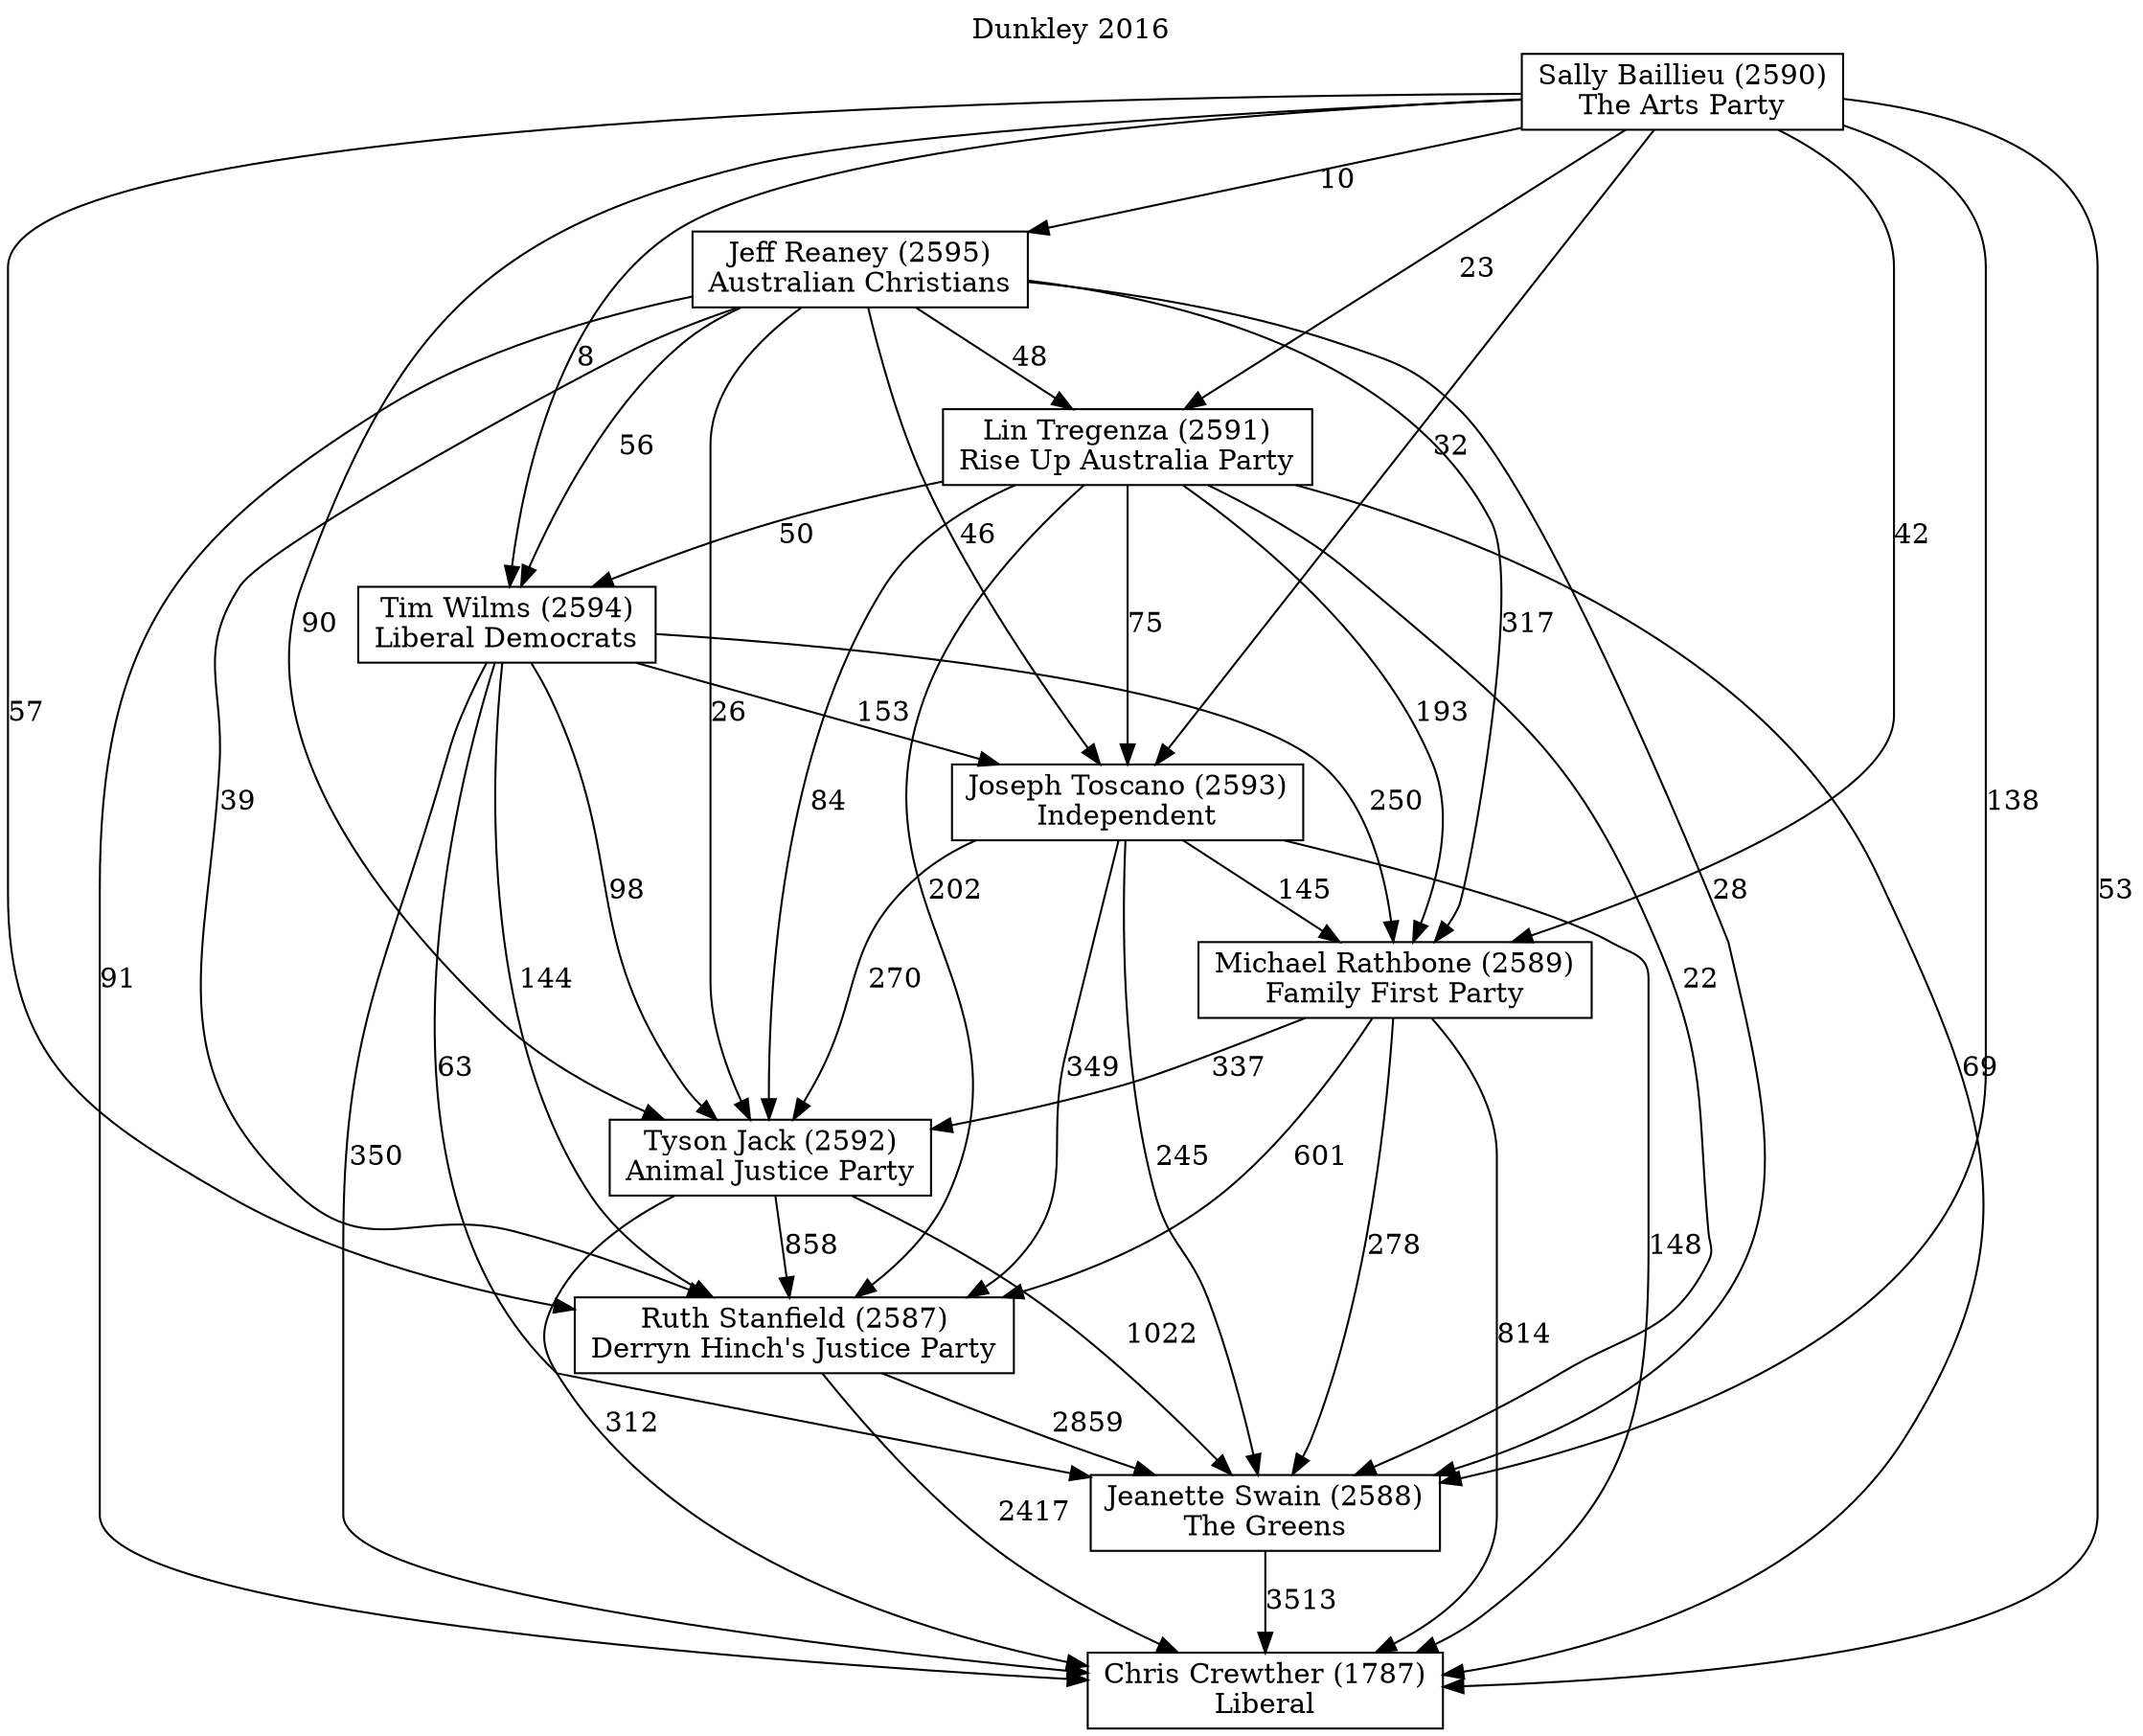 // House preference flow
digraph "Chris Crewther (1787)_Dunkley_2016" {
	graph [label="Dunkley 2016" labelloc=t mclimit=10]
	node [shape=box]
	"Chris Crewther (1787)" [label="Chris Crewther (1787)
Liberal"]
	"Jeanette Swain (2588)" [label="Jeanette Swain (2588)
The Greens"]
	"Ruth Stanfield (2587)" [label="Ruth Stanfield (2587)
Derryn Hinch's Justice Party"]
	"Tyson Jack (2592)" [label="Tyson Jack (2592)
Animal Justice Party"]
	"Michael Rathbone (2589)" [label="Michael Rathbone (2589)
Family First Party"]
	"Joseph Toscano (2593)" [label="Joseph Toscano (2593)
Independent"]
	"Tim Wilms (2594)" [label="Tim Wilms (2594)
Liberal Democrats"]
	"Lin Tregenza (2591)" [label="Lin Tregenza (2591)
Rise Up Australia Party"]
	"Jeff Reaney (2595)" [label="Jeff Reaney (2595)
Australian Christians"]
	"Sally Baillieu (2590)" [label="Sally Baillieu (2590)
The Arts Party"]
	"Jeanette Swain (2588)" -> "Chris Crewther (1787)" [label=3513]
	"Ruth Stanfield (2587)" -> "Jeanette Swain (2588)" [label=2859]
	"Tyson Jack (2592)" -> "Ruth Stanfield (2587)" [label=858]
	"Michael Rathbone (2589)" -> "Tyson Jack (2592)" [label=337]
	"Joseph Toscano (2593)" -> "Michael Rathbone (2589)" [label=145]
	"Tim Wilms (2594)" -> "Joseph Toscano (2593)" [label=153]
	"Lin Tregenza (2591)" -> "Tim Wilms (2594)" [label=50]
	"Jeff Reaney (2595)" -> "Lin Tregenza (2591)" [label=48]
	"Sally Baillieu (2590)" -> "Jeff Reaney (2595)" [label=10]
	"Ruth Stanfield (2587)" -> "Chris Crewther (1787)" [label=2417]
	"Tyson Jack (2592)" -> "Chris Crewther (1787)" [label=312]
	"Michael Rathbone (2589)" -> "Chris Crewther (1787)" [label=814]
	"Joseph Toscano (2593)" -> "Chris Crewther (1787)" [label=148]
	"Tim Wilms (2594)" -> "Chris Crewther (1787)" [label=350]
	"Lin Tregenza (2591)" -> "Chris Crewther (1787)" [label=69]
	"Jeff Reaney (2595)" -> "Chris Crewther (1787)" [label=91]
	"Sally Baillieu (2590)" -> "Chris Crewther (1787)" [label=53]
	"Sally Baillieu (2590)" -> "Lin Tregenza (2591)" [label=23]
	"Jeff Reaney (2595)" -> "Tim Wilms (2594)" [label=56]
	"Sally Baillieu (2590)" -> "Tim Wilms (2594)" [label=8]
	"Lin Tregenza (2591)" -> "Joseph Toscano (2593)" [label=75]
	"Jeff Reaney (2595)" -> "Joseph Toscano (2593)" [label=46]
	"Sally Baillieu (2590)" -> "Joseph Toscano (2593)" [label=32]
	"Tim Wilms (2594)" -> "Michael Rathbone (2589)" [label=250]
	"Lin Tregenza (2591)" -> "Michael Rathbone (2589)" [label=193]
	"Jeff Reaney (2595)" -> "Michael Rathbone (2589)" [label=317]
	"Sally Baillieu (2590)" -> "Michael Rathbone (2589)" [label=42]
	"Joseph Toscano (2593)" -> "Tyson Jack (2592)" [label=270]
	"Tim Wilms (2594)" -> "Tyson Jack (2592)" [label=98]
	"Lin Tregenza (2591)" -> "Tyson Jack (2592)" [label=84]
	"Jeff Reaney (2595)" -> "Tyson Jack (2592)" [label=26]
	"Sally Baillieu (2590)" -> "Tyson Jack (2592)" [label=90]
	"Michael Rathbone (2589)" -> "Ruth Stanfield (2587)" [label=601]
	"Joseph Toscano (2593)" -> "Ruth Stanfield (2587)" [label=349]
	"Tim Wilms (2594)" -> "Ruth Stanfield (2587)" [label=144]
	"Lin Tregenza (2591)" -> "Ruth Stanfield (2587)" [label=202]
	"Jeff Reaney (2595)" -> "Ruth Stanfield (2587)" [label=39]
	"Sally Baillieu (2590)" -> "Ruth Stanfield (2587)" [label=57]
	"Tyson Jack (2592)" -> "Jeanette Swain (2588)" [label=1022]
	"Michael Rathbone (2589)" -> "Jeanette Swain (2588)" [label=278]
	"Joseph Toscano (2593)" -> "Jeanette Swain (2588)" [label=245]
	"Tim Wilms (2594)" -> "Jeanette Swain (2588)" [label=63]
	"Lin Tregenza (2591)" -> "Jeanette Swain (2588)" [label=22]
	"Jeff Reaney (2595)" -> "Jeanette Swain (2588)" [label=28]
	"Sally Baillieu (2590)" -> "Jeanette Swain (2588)" [label=138]
}
